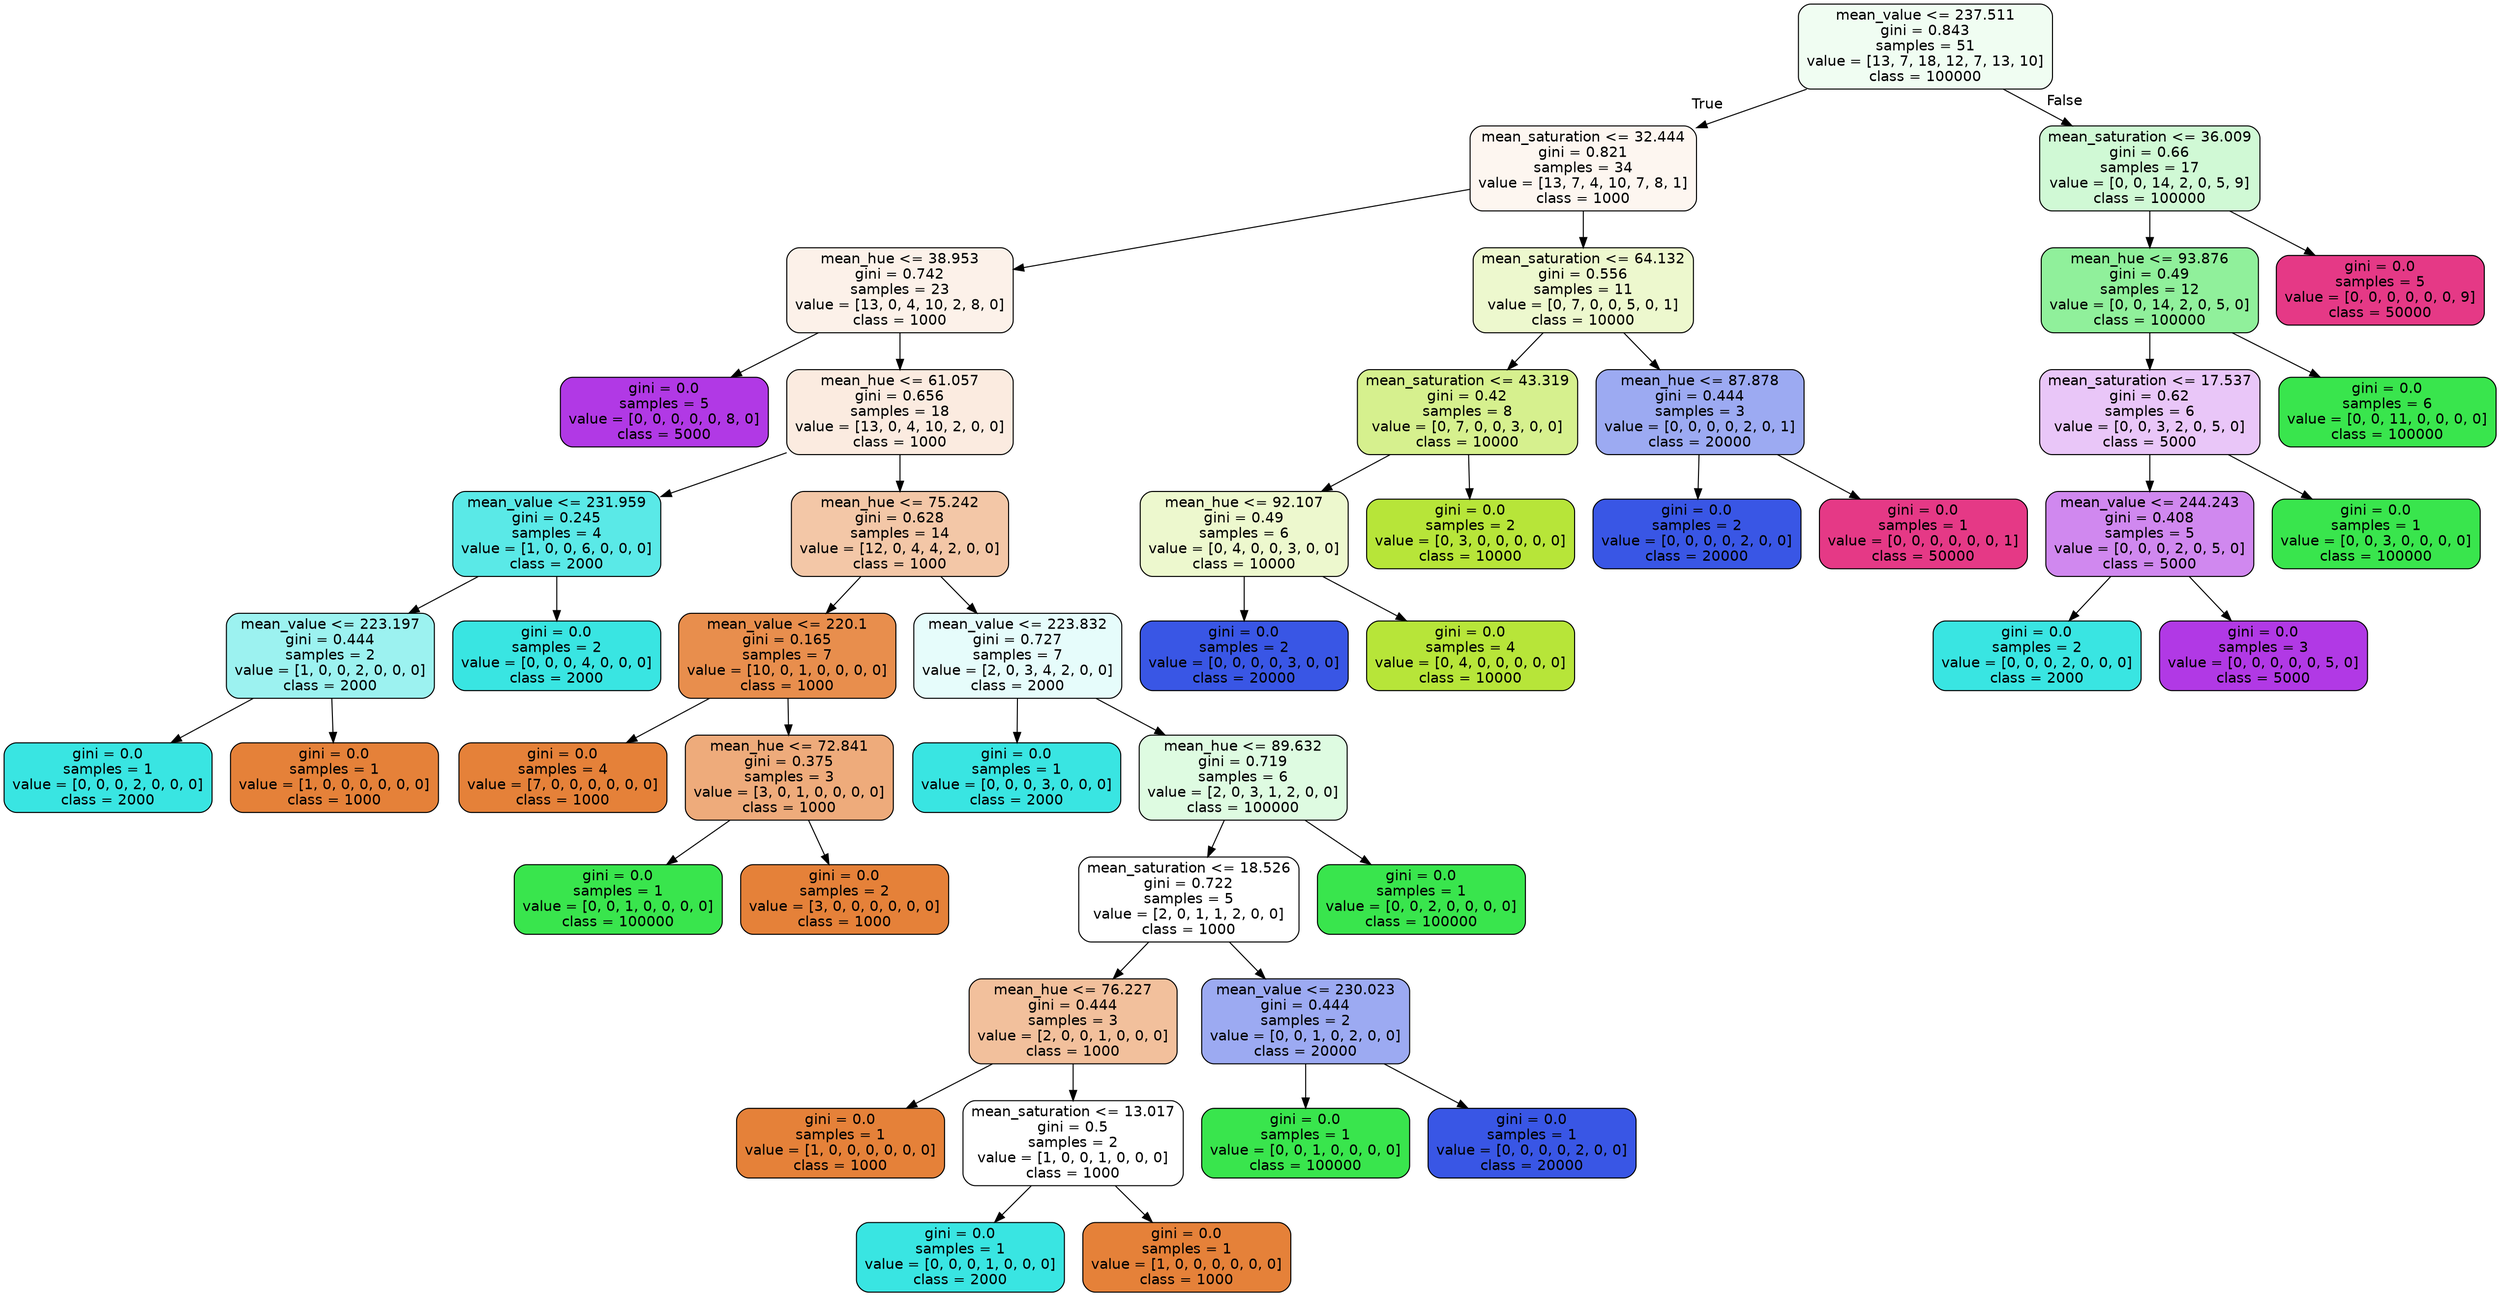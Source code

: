 digraph Tree {
node [shape=box, style="filled, rounded", color="black", fontname="helvetica"] ;
edge [fontname="helvetica"] ;
0 [label="mean_value <= 237.511\ngini = 0.843\nsamples = 51\nvalue = [13, 7, 18, 12, 7, 13, 10]\nclass = 100000", fillcolor="#f0fdf2"] ;
1 [label="mean_saturation <= 32.444\ngini = 0.821\nsamples = 34\nvalue = [13, 7, 4, 10, 7, 8, 1]\nclass = 1000", fillcolor="#fdf6f0"] ;
0 -> 1 [labeldistance=2.5, labelangle=45, headlabel="True"] ;
2 [label="mean_hue <= 38.953\ngini = 0.742\nsamples = 23\nvalue = [13, 0, 4, 10, 2, 8, 0]\nclass = 1000", fillcolor="#fcf1e9"] ;
1 -> 2 ;
3 [label="gini = 0.0\nsamples = 5\nvalue = [0, 0, 0, 0, 0, 8, 0]\nclass = 5000", fillcolor="#b139e5"] ;
2 -> 3 ;
4 [label="mean_hue <= 61.057\ngini = 0.656\nsamples = 18\nvalue = [13, 0, 4, 10, 2, 0, 0]\nclass = 1000", fillcolor="#fbebe0"] ;
2 -> 4 ;
5 [label="mean_value <= 231.959\ngini = 0.245\nsamples = 4\nvalue = [1, 0, 0, 6, 0, 0, 0]\nclass = 2000", fillcolor="#5ae9e7"] ;
4 -> 5 ;
6 [label="mean_value <= 223.197\ngini = 0.444\nsamples = 2\nvalue = [1, 0, 0, 2, 0, 0, 0]\nclass = 2000", fillcolor="#9cf2f0"] ;
5 -> 6 ;
7 [label="gini = 0.0\nsamples = 1\nvalue = [0, 0, 0, 2, 0, 0, 0]\nclass = 2000", fillcolor="#39e5e2"] ;
6 -> 7 ;
8 [label="gini = 0.0\nsamples = 1\nvalue = [1, 0, 0, 0, 0, 0, 0]\nclass = 1000", fillcolor="#e58139"] ;
6 -> 8 ;
9 [label="gini = 0.0\nsamples = 2\nvalue = [0, 0, 0, 4, 0, 0, 0]\nclass = 2000", fillcolor="#39e5e2"] ;
5 -> 9 ;
10 [label="mean_hue <= 75.242\ngini = 0.628\nsamples = 14\nvalue = [12, 0, 4, 4, 2, 0, 0]\nclass = 1000", fillcolor="#f3c7a7"] ;
4 -> 10 ;
11 [label="mean_value <= 220.1\ngini = 0.165\nsamples = 7\nvalue = [10, 0, 1, 0, 0, 0, 0]\nclass = 1000", fillcolor="#e88e4d"] ;
10 -> 11 ;
12 [label="gini = 0.0\nsamples = 4\nvalue = [7, 0, 0, 0, 0, 0, 0]\nclass = 1000", fillcolor="#e58139"] ;
11 -> 12 ;
13 [label="mean_hue <= 72.841\ngini = 0.375\nsamples = 3\nvalue = [3, 0, 1, 0, 0, 0, 0]\nclass = 1000", fillcolor="#eeab7b"] ;
11 -> 13 ;
14 [label="gini = 0.0\nsamples = 1\nvalue = [0, 0, 1, 0, 0, 0, 0]\nclass = 100000", fillcolor="#39e54d"] ;
13 -> 14 ;
15 [label="gini = 0.0\nsamples = 2\nvalue = [3, 0, 0, 0, 0, 0, 0]\nclass = 1000", fillcolor="#e58139"] ;
13 -> 15 ;
16 [label="mean_value <= 223.832\ngini = 0.727\nsamples = 7\nvalue = [2, 0, 3, 4, 2, 0, 0]\nclass = 2000", fillcolor="#e6fcfb"] ;
10 -> 16 ;
17 [label="gini = 0.0\nsamples = 1\nvalue = [0, 0, 0, 3, 0, 0, 0]\nclass = 2000", fillcolor="#39e5e2"] ;
16 -> 17 ;
18 [label="mean_hue <= 89.632\ngini = 0.719\nsamples = 6\nvalue = [2, 0, 3, 1, 2, 0, 0]\nclass = 100000", fillcolor="#defbe1"] ;
16 -> 18 ;
19 [label="mean_saturation <= 18.526\ngini = 0.722\nsamples = 5\nvalue = [2, 0, 1, 1, 2, 0, 0]\nclass = 1000", fillcolor="#ffffff"] ;
18 -> 19 ;
20 [label="mean_hue <= 76.227\ngini = 0.444\nsamples = 3\nvalue = [2, 0, 0, 1, 0, 0, 0]\nclass = 1000", fillcolor="#f2c09c"] ;
19 -> 20 ;
21 [label="gini = 0.0\nsamples = 1\nvalue = [1, 0, 0, 0, 0, 0, 0]\nclass = 1000", fillcolor="#e58139"] ;
20 -> 21 ;
22 [label="mean_saturation <= 13.017\ngini = 0.5\nsamples = 2\nvalue = [1, 0, 0, 1, 0, 0, 0]\nclass = 1000", fillcolor="#ffffff"] ;
20 -> 22 ;
23 [label="gini = 0.0\nsamples = 1\nvalue = [0, 0, 0, 1, 0, 0, 0]\nclass = 2000", fillcolor="#39e5e2"] ;
22 -> 23 ;
24 [label="gini = 0.0\nsamples = 1\nvalue = [1, 0, 0, 0, 0, 0, 0]\nclass = 1000", fillcolor="#e58139"] ;
22 -> 24 ;
25 [label="mean_value <= 230.023\ngini = 0.444\nsamples = 2\nvalue = [0, 0, 1, 0, 2, 0, 0]\nclass = 20000", fillcolor="#9caaf2"] ;
19 -> 25 ;
26 [label="gini = 0.0\nsamples = 1\nvalue = [0, 0, 1, 0, 0, 0, 0]\nclass = 100000", fillcolor="#39e54d"] ;
25 -> 26 ;
27 [label="gini = 0.0\nsamples = 1\nvalue = [0, 0, 0, 0, 2, 0, 0]\nclass = 20000", fillcolor="#3956e5"] ;
25 -> 27 ;
28 [label="gini = 0.0\nsamples = 1\nvalue = [0, 0, 2, 0, 0, 0, 0]\nclass = 100000", fillcolor="#39e54d"] ;
18 -> 28 ;
29 [label="mean_saturation <= 64.132\ngini = 0.556\nsamples = 11\nvalue = [0, 7, 0, 0, 5, 0, 1]\nclass = 10000", fillcolor="#edf8ce"] ;
1 -> 29 ;
30 [label="mean_saturation <= 43.319\ngini = 0.42\nsamples = 8\nvalue = [0, 7, 0, 0, 3, 0, 0]\nclass = 10000", fillcolor="#d6f08e"] ;
29 -> 30 ;
31 [label="mean_hue <= 92.107\ngini = 0.49\nsamples = 6\nvalue = [0, 4, 0, 0, 3, 0, 0]\nclass = 10000", fillcolor="#edf8ce"] ;
30 -> 31 ;
32 [label="gini = 0.0\nsamples = 2\nvalue = [0, 0, 0, 0, 3, 0, 0]\nclass = 20000", fillcolor="#3956e5"] ;
31 -> 32 ;
33 [label="gini = 0.0\nsamples = 4\nvalue = [0, 4, 0, 0, 0, 0, 0]\nclass = 10000", fillcolor="#b7e539"] ;
31 -> 33 ;
34 [label="gini = 0.0\nsamples = 2\nvalue = [0, 3, 0, 0, 0, 0, 0]\nclass = 10000", fillcolor="#b7e539"] ;
30 -> 34 ;
35 [label="mean_hue <= 87.878\ngini = 0.444\nsamples = 3\nvalue = [0, 0, 0, 0, 2, 0, 1]\nclass = 20000", fillcolor="#9caaf2"] ;
29 -> 35 ;
36 [label="gini = 0.0\nsamples = 2\nvalue = [0, 0, 0, 0, 2, 0, 0]\nclass = 20000", fillcolor="#3956e5"] ;
35 -> 36 ;
37 [label="gini = 0.0\nsamples = 1\nvalue = [0, 0, 0, 0, 0, 0, 1]\nclass = 50000", fillcolor="#e53986"] ;
35 -> 37 ;
38 [label="mean_saturation <= 36.009\ngini = 0.66\nsamples = 17\nvalue = [0, 0, 14, 2, 0, 5, 9]\nclass = 100000", fillcolor="#d0f9d5"] ;
0 -> 38 [labeldistance=2.5, labelangle=-45, headlabel="False"] ;
39 [label="mean_hue <= 93.876\ngini = 0.49\nsamples = 12\nvalue = [0, 0, 14, 2, 0, 5, 0]\nclass = 100000", fillcolor="#90f09b"] ;
38 -> 39 ;
40 [label="mean_saturation <= 17.537\ngini = 0.62\nsamples = 6\nvalue = [0, 0, 3, 2, 0, 5, 0]\nclass = 5000", fillcolor="#e9c6f8"] ;
39 -> 40 ;
41 [label="mean_value <= 244.243\ngini = 0.408\nsamples = 5\nvalue = [0, 0, 0, 2, 0, 5, 0]\nclass = 5000", fillcolor="#d088ef"] ;
40 -> 41 ;
42 [label="gini = 0.0\nsamples = 2\nvalue = [0, 0, 0, 2, 0, 0, 0]\nclass = 2000", fillcolor="#39e5e2"] ;
41 -> 42 ;
43 [label="gini = 0.0\nsamples = 3\nvalue = [0, 0, 0, 0, 0, 5, 0]\nclass = 5000", fillcolor="#b139e5"] ;
41 -> 43 ;
44 [label="gini = 0.0\nsamples = 1\nvalue = [0, 0, 3, 0, 0, 0, 0]\nclass = 100000", fillcolor="#39e54d"] ;
40 -> 44 ;
45 [label="gini = 0.0\nsamples = 6\nvalue = [0, 0, 11, 0, 0, 0, 0]\nclass = 100000", fillcolor="#39e54d"] ;
39 -> 45 ;
46 [label="gini = 0.0\nsamples = 5\nvalue = [0, 0, 0, 0, 0, 0, 9]\nclass = 50000", fillcolor="#e53986"] ;
38 -> 46 ;
}